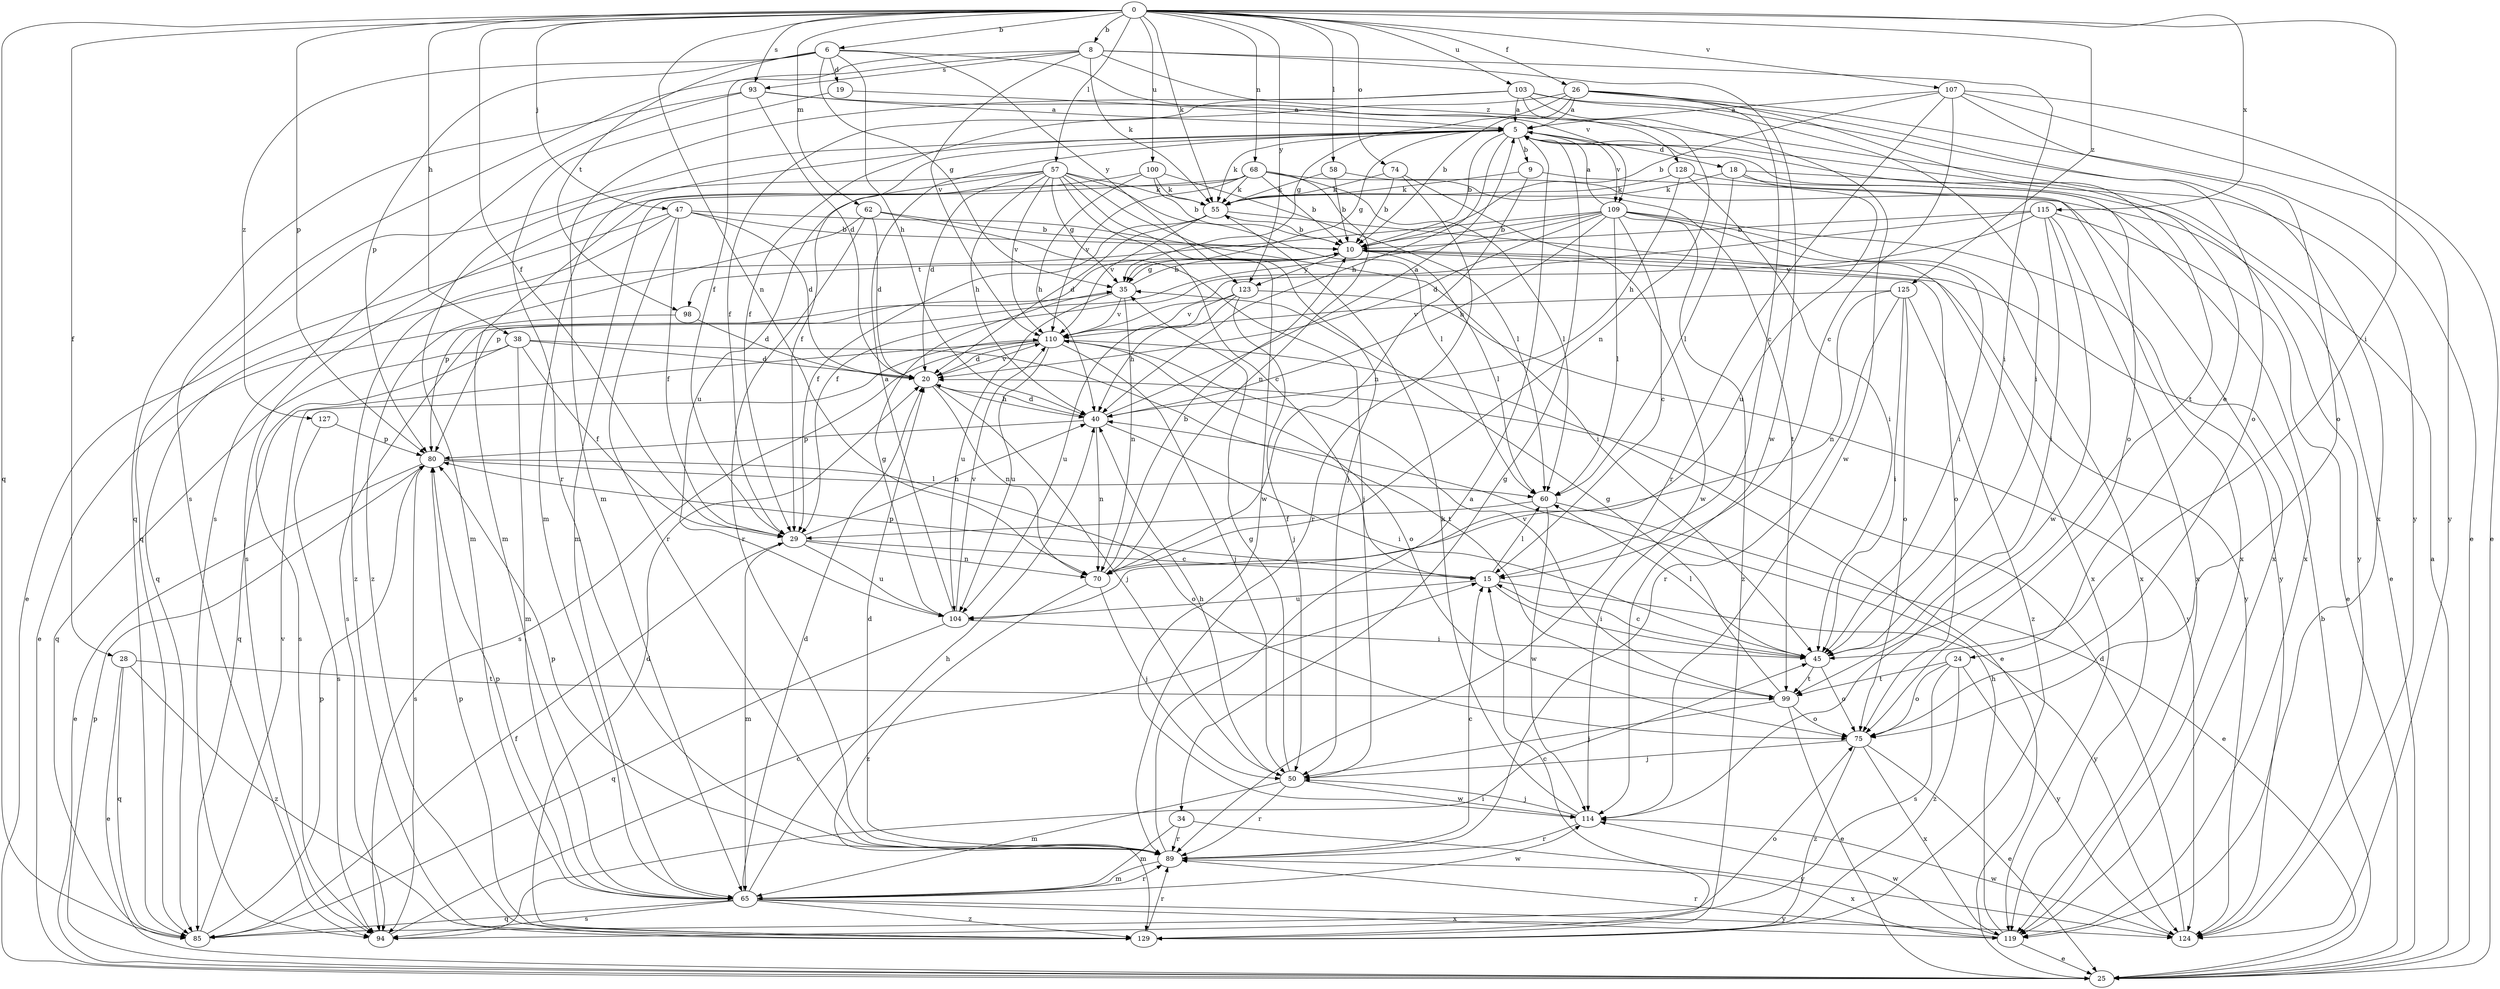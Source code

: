 strict digraph  {
0;
5;
6;
8;
9;
10;
15;
18;
19;
20;
24;
25;
26;
28;
29;
34;
35;
38;
40;
45;
47;
50;
55;
57;
58;
60;
62;
65;
68;
70;
74;
75;
80;
85;
89;
93;
94;
98;
99;
100;
103;
104;
107;
109;
110;
114;
115;
119;
123;
124;
125;
127;
128;
129;
0 -> 6  [label=b];
0 -> 8  [label=b];
0 -> 26  [label=f];
0 -> 28  [label=f];
0 -> 29  [label=f];
0 -> 38  [label=h];
0 -> 45  [label=i];
0 -> 47  [label=j];
0 -> 55  [label=k];
0 -> 57  [label=l];
0 -> 58  [label=l];
0 -> 62  [label=m];
0 -> 68  [label=n];
0 -> 70  [label=n];
0 -> 74  [label=o];
0 -> 80  [label=p];
0 -> 85  [label=q];
0 -> 93  [label=s];
0 -> 100  [label=u];
0 -> 103  [label=u];
0 -> 107  [label=v];
0 -> 115  [label=x];
0 -> 123  [label=y];
0 -> 125  [label=z];
5 -> 9  [label=b];
5 -> 10  [label=b];
5 -> 18  [label=d];
5 -> 24  [label=e];
5 -> 29  [label=f];
5 -> 34  [label=g];
5 -> 35  [label=g];
5 -> 40  [label=h];
5 -> 55  [label=k];
5 -> 65  [label=m];
5 -> 75  [label=o];
5 -> 85  [label=q];
5 -> 109  [label=v];
6 -> 19  [label=d];
6 -> 35  [label=g];
6 -> 40  [label=h];
6 -> 80  [label=p];
6 -> 98  [label=t];
6 -> 109  [label=v];
6 -> 123  [label=y];
6 -> 127  [label=z];
8 -> 29  [label=f];
8 -> 45  [label=i];
8 -> 55  [label=k];
8 -> 93  [label=s];
8 -> 94  [label=s];
8 -> 110  [label=v];
8 -> 114  [label=w];
8 -> 128  [label=z];
9 -> 55  [label=k];
9 -> 70  [label=n];
9 -> 119  [label=x];
10 -> 35  [label=g];
10 -> 60  [label=l];
10 -> 75  [label=o];
10 -> 80  [label=p];
10 -> 98  [label=t];
10 -> 123  [label=y];
10 -> 124  [label=y];
15 -> 45  [label=i];
15 -> 60  [label=l];
15 -> 80  [label=p];
15 -> 104  [label=u];
15 -> 124  [label=y];
18 -> 55  [label=k];
18 -> 60  [label=l];
18 -> 104  [label=u];
18 -> 119  [label=x];
18 -> 124  [label=y];
19 -> 5  [label=a];
19 -> 89  [label=r];
20 -> 40  [label=h];
20 -> 50  [label=j];
20 -> 70  [label=n];
20 -> 110  [label=v];
24 -> 75  [label=o];
24 -> 94  [label=s];
24 -> 99  [label=t];
24 -> 124  [label=y];
24 -> 129  [label=z];
25 -> 5  [label=a];
25 -> 10  [label=b];
25 -> 80  [label=p];
26 -> 5  [label=a];
26 -> 10  [label=b];
26 -> 15  [label=c];
26 -> 25  [label=e];
26 -> 29  [label=f];
26 -> 35  [label=g];
26 -> 75  [label=o];
26 -> 99  [label=t];
28 -> 25  [label=e];
28 -> 85  [label=q];
28 -> 99  [label=t];
28 -> 129  [label=z];
29 -> 15  [label=c];
29 -> 40  [label=h];
29 -> 65  [label=m];
29 -> 70  [label=n];
29 -> 104  [label=u];
34 -> 65  [label=m];
34 -> 89  [label=r];
34 -> 124  [label=y];
35 -> 10  [label=b];
35 -> 70  [label=n];
35 -> 94  [label=s];
35 -> 104  [label=u];
35 -> 110  [label=v];
38 -> 20  [label=d];
38 -> 29  [label=f];
38 -> 65  [label=m];
38 -> 85  [label=q];
38 -> 94  [label=s];
38 -> 99  [label=t];
40 -> 5  [label=a];
40 -> 20  [label=d];
40 -> 45  [label=i];
40 -> 70  [label=n];
40 -> 80  [label=p];
45 -> 15  [label=c];
45 -> 60  [label=l];
45 -> 75  [label=o];
45 -> 99  [label=t];
47 -> 10  [label=b];
47 -> 20  [label=d];
47 -> 25  [label=e];
47 -> 29  [label=f];
47 -> 45  [label=i];
47 -> 89  [label=r];
47 -> 129  [label=z];
50 -> 35  [label=g];
50 -> 40  [label=h];
50 -> 65  [label=m];
50 -> 89  [label=r];
50 -> 114  [label=w];
55 -> 10  [label=b];
55 -> 20  [label=d];
55 -> 29  [label=f];
55 -> 110  [label=v];
55 -> 119  [label=x];
57 -> 15  [label=c];
57 -> 20  [label=d];
57 -> 35  [label=g];
57 -> 40  [label=h];
57 -> 50  [label=j];
57 -> 55  [label=k];
57 -> 60  [label=l];
57 -> 65  [label=m];
57 -> 104  [label=u];
57 -> 110  [label=v];
57 -> 114  [label=w];
58 -> 10  [label=b];
58 -> 55  [label=k];
58 -> 99  [label=t];
60 -> 25  [label=e];
60 -> 29  [label=f];
60 -> 114  [label=w];
62 -> 10  [label=b];
62 -> 20  [label=d];
62 -> 50  [label=j];
62 -> 89  [label=r];
62 -> 129  [label=z];
65 -> 20  [label=d];
65 -> 40  [label=h];
65 -> 80  [label=p];
65 -> 85  [label=q];
65 -> 89  [label=r];
65 -> 94  [label=s];
65 -> 114  [label=w];
65 -> 119  [label=x];
65 -> 124  [label=y];
65 -> 129  [label=z];
68 -> 10  [label=b];
68 -> 25  [label=e];
68 -> 55  [label=k];
68 -> 60  [label=l];
68 -> 65  [label=m];
68 -> 70  [label=n];
68 -> 94  [label=s];
68 -> 110  [label=v];
70 -> 10  [label=b];
70 -> 50  [label=j];
70 -> 129  [label=z];
74 -> 10  [label=b];
74 -> 55  [label=k];
74 -> 89  [label=r];
74 -> 114  [label=w];
75 -> 25  [label=e];
75 -> 50  [label=j];
75 -> 119  [label=x];
75 -> 129  [label=z];
80 -> 25  [label=e];
80 -> 60  [label=l];
80 -> 75  [label=o];
80 -> 94  [label=s];
85 -> 29  [label=f];
85 -> 75  [label=o];
85 -> 80  [label=p];
85 -> 110  [label=v];
89 -> 5  [label=a];
89 -> 15  [label=c];
89 -> 20  [label=d];
89 -> 65  [label=m];
89 -> 80  [label=p];
89 -> 119  [label=x];
93 -> 5  [label=a];
93 -> 20  [label=d];
93 -> 85  [label=q];
93 -> 94  [label=s];
93 -> 124  [label=y];
94 -> 15  [label=c];
94 -> 45  [label=i];
98 -> 20  [label=d];
98 -> 25  [label=e];
99 -> 25  [label=e];
99 -> 35  [label=g];
99 -> 50  [label=j];
99 -> 75  [label=o];
99 -> 110  [label=v];
100 -> 10  [label=b];
100 -> 40  [label=h];
100 -> 55  [label=k];
100 -> 60  [label=l];
100 -> 65  [label=m];
103 -> 5  [label=a];
103 -> 29  [label=f];
103 -> 45  [label=i];
103 -> 65  [label=m];
103 -> 70  [label=n];
103 -> 114  [label=w];
103 -> 119  [label=x];
104 -> 5  [label=a];
104 -> 35  [label=g];
104 -> 45  [label=i];
104 -> 85  [label=q];
104 -> 110  [label=v];
107 -> 5  [label=a];
107 -> 10  [label=b];
107 -> 15  [label=c];
107 -> 25  [label=e];
107 -> 75  [label=o];
107 -> 89  [label=r];
107 -> 124  [label=y];
109 -> 5  [label=a];
109 -> 10  [label=b];
109 -> 15  [label=c];
109 -> 20  [label=d];
109 -> 40  [label=h];
109 -> 45  [label=i];
109 -> 60  [label=l];
109 -> 80  [label=p];
109 -> 85  [label=q];
109 -> 119  [label=x];
109 -> 124  [label=y];
109 -> 129  [label=z];
110 -> 20  [label=d];
110 -> 25  [label=e];
110 -> 50  [label=j];
110 -> 75  [label=o];
110 -> 85  [label=q];
110 -> 94  [label=s];
110 -> 104  [label=u];
114 -> 50  [label=j];
114 -> 55  [label=k];
114 -> 89  [label=r];
115 -> 10  [label=b];
115 -> 25  [label=e];
115 -> 29  [label=f];
115 -> 45  [label=i];
115 -> 110  [label=v];
115 -> 114  [label=w];
115 -> 119  [label=x];
119 -> 25  [label=e];
119 -> 40  [label=h];
119 -> 89  [label=r];
119 -> 114  [label=w];
123 -> 40  [label=h];
123 -> 50  [label=j];
123 -> 104  [label=u];
123 -> 110  [label=v];
123 -> 124  [label=y];
124 -> 20  [label=d];
124 -> 114  [label=w];
125 -> 45  [label=i];
125 -> 70  [label=n];
125 -> 75  [label=o];
125 -> 89  [label=r];
125 -> 110  [label=v];
125 -> 129  [label=z];
127 -> 80  [label=p];
127 -> 94  [label=s];
128 -> 40  [label=h];
128 -> 45  [label=i];
128 -> 55  [label=k];
128 -> 119  [label=x];
129 -> 15  [label=c];
129 -> 20  [label=d];
129 -> 80  [label=p];
129 -> 89  [label=r];
}
